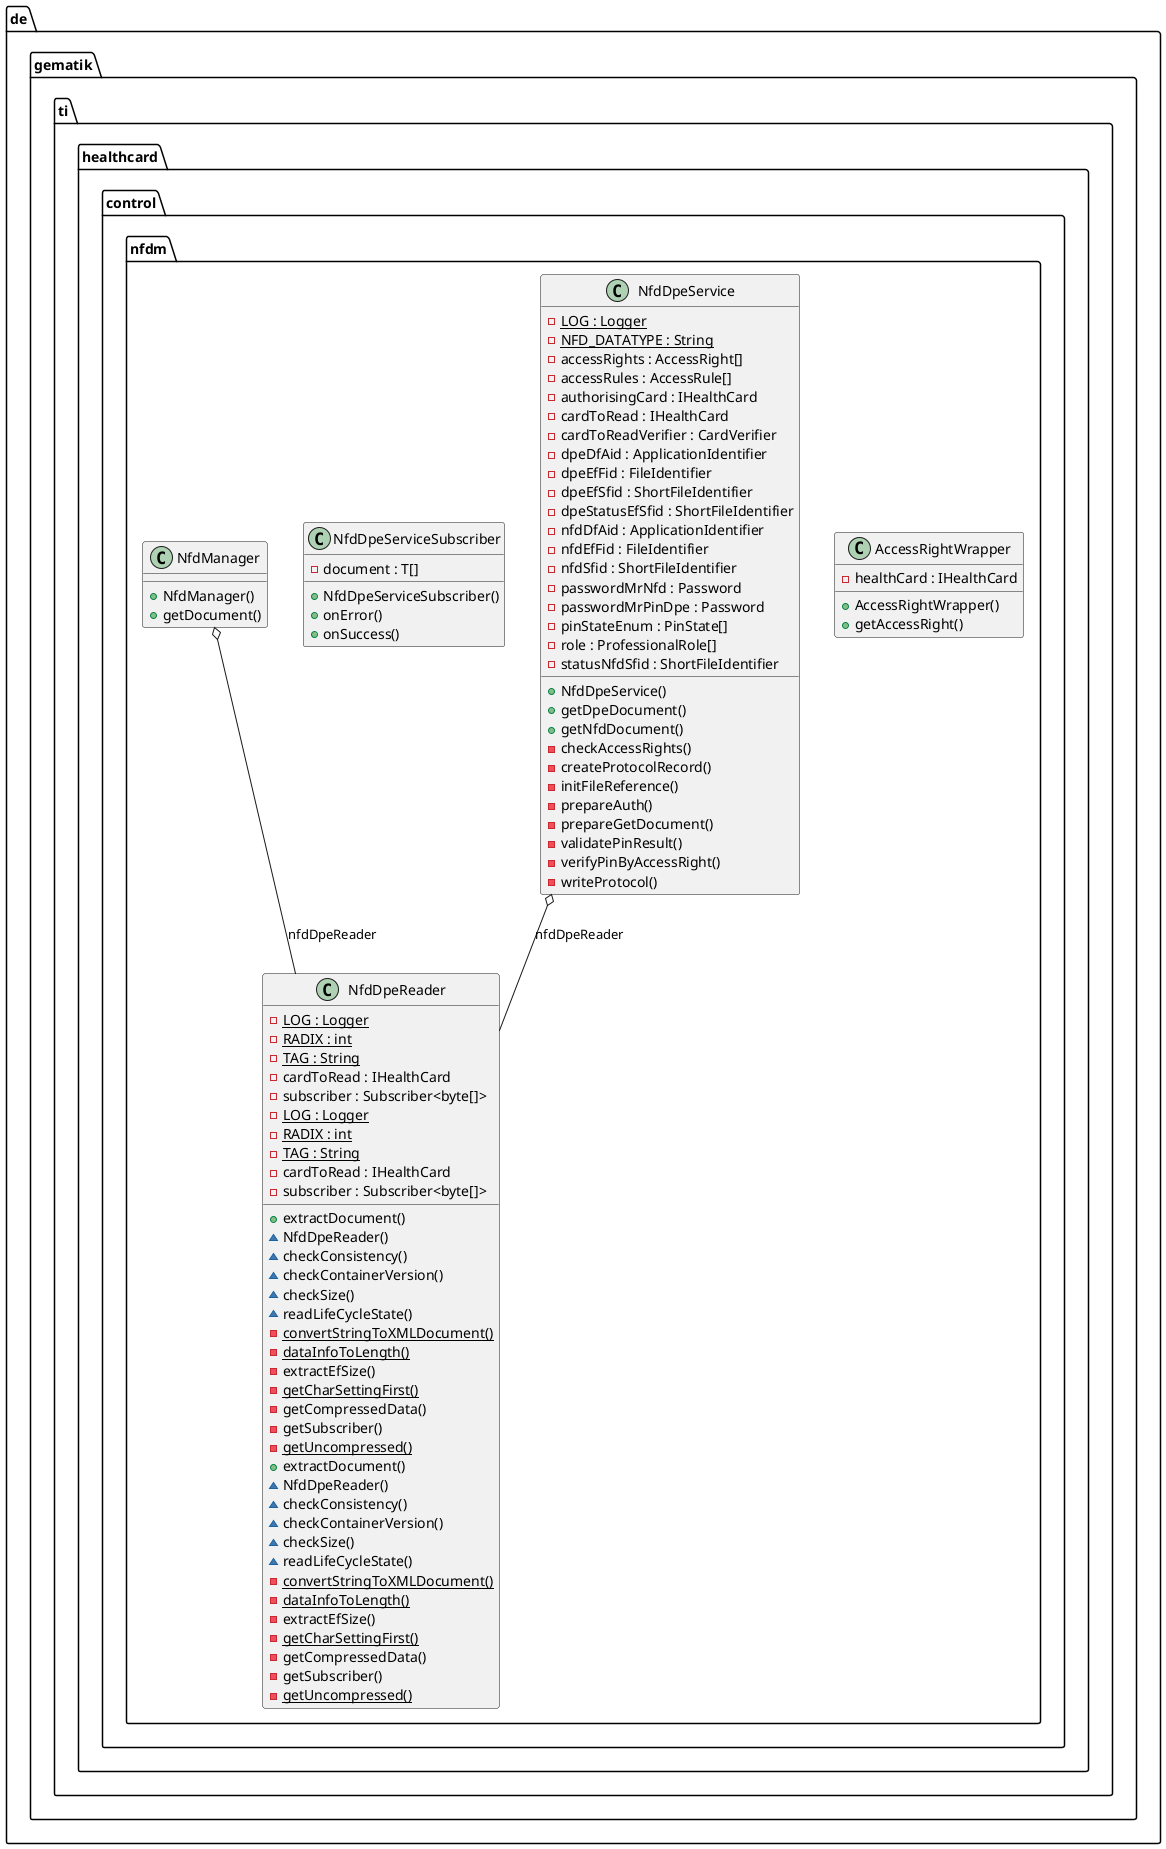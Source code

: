 @startuml



  namespace de.gematik.ti.healthcard.control {
    namespace nfdm {
      class AccessRightWrapper {
          - healthCard : IHealthCard
          + AccessRightWrapper()
          + getAccessRight()
      }

      class NfdDpeReader {
                {static} - LOG : Logger
                {static} - RADIX : int
                {static} - TAG : String
                - cardToRead : IHealthCard
                - subscriber : Subscriber<byte[]>
                + extractDocument()
                ~ NfdDpeReader()
                ~ checkConsistency()
                ~ checkContainerVersion()
                ~ checkSize()
                ~ readLifeCycleState()
                {static} - convertStringToXMLDocument()
                {static} - dataInfoToLength()
                - extractEfSize()
                {static} - getCharSettingFirst()
                - getCompressedData()
                - getSubscriber()
                {static} - getUncompressed()
       }

       class NfdDpeReader {
                 {static} - LOG : Logger
                 {static} - RADIX : int
                 {static} - TAG : String
                 - cardToRead : IHealthCard
                 - subscriber : Subscriber<byte[]>
                 + extractDocument()
                 ~ NfdDpeReader()
                 ~ checkConsistency()
                 ~ checkContainerVersion()
                 ~ checkSize()
                 ~ readLifeCycleState()
                 {static} - convertStringToXMLDocument()
                 {static} - dataInfoToLength()
                 - extractEfSize()
                 {static} - getCharSettingFirst()
                 - getCompressedData()
                 - getSubscriber()
                 {static} - getUncompressed()
       }

       class NfdDpeService {
                 {static} - LOG : Logger
                 {static} - NFD_DATATYPE : String
                 - accessRights : AccessRight[]
                 - accessRules : AccessRule[]
                 - authorisingCard : IHealthCard
                 - cardToRead : IHealthCard
                 - cardToReadVerifier : CardVerifier
                 - dpeDfAid : ApplicationIdentifier
                 - dpeEfFid : FileIdentifier
                 - dpeEfSfid : ShortFileIdentifier
                 - dpeStatusEfSfid : ShortFileIdentifier
                 - nfdDfAid : ApplicationIdentifier
                 - nfdEfFid : FileIdentifier
                 - nfdSfid : ShortFileIdentifier
                 - passwordMrNfd : Password
                 - passwordMrPinDpe : Password
                 - pinStateEnum : PinState[]
                 - role : ProfessionalRole[]
                 - statusNfdSfid : ShortFileIdentifier
                 + NfdDpeService()
                 + getDpeDocument()
                 + getNfdDocument()
                 - checkAccessRights()
                 - createProtocolRecord()
                 - initFileReference()
                 - prepareAuth()
                 - prepareGetDocument()
                 - validatePinResult()
                 - verifyPinByAccessRight()
                 - writeProtocol()
       }

       class NfdDpeServiceSubscriber {
                 - document : T[]
                 + NfdDpeServiceSubscriber()
                 + onError()
                 + onSuccess()
       }

       class de.gematik.ti.healthcard.control.nfdm.NfdManager {
                 + NfdManager()
                 + getDocument()
       }
    }
  }


  de.gematik.ti.healthcard.control.nfdm.NfdDpeService o-- de.gematik.ti.healthcard.control.nfdm.NfdDpeReader : nfdDpeReader
  de.gematik.ti.healthcard.control.nfdm.NfdDpeService +-down- de.gematik.ti.healthcard.control.nfdm.NfdDpeService.NfdDpeServiceSubscriber
  de.gematik.ti.healthcard.control.nfdm.NfdManager o-- de.gematik.ti.healthcard.control.nfdm.NfdDpeReader : nfdDpeReader

@enduml
